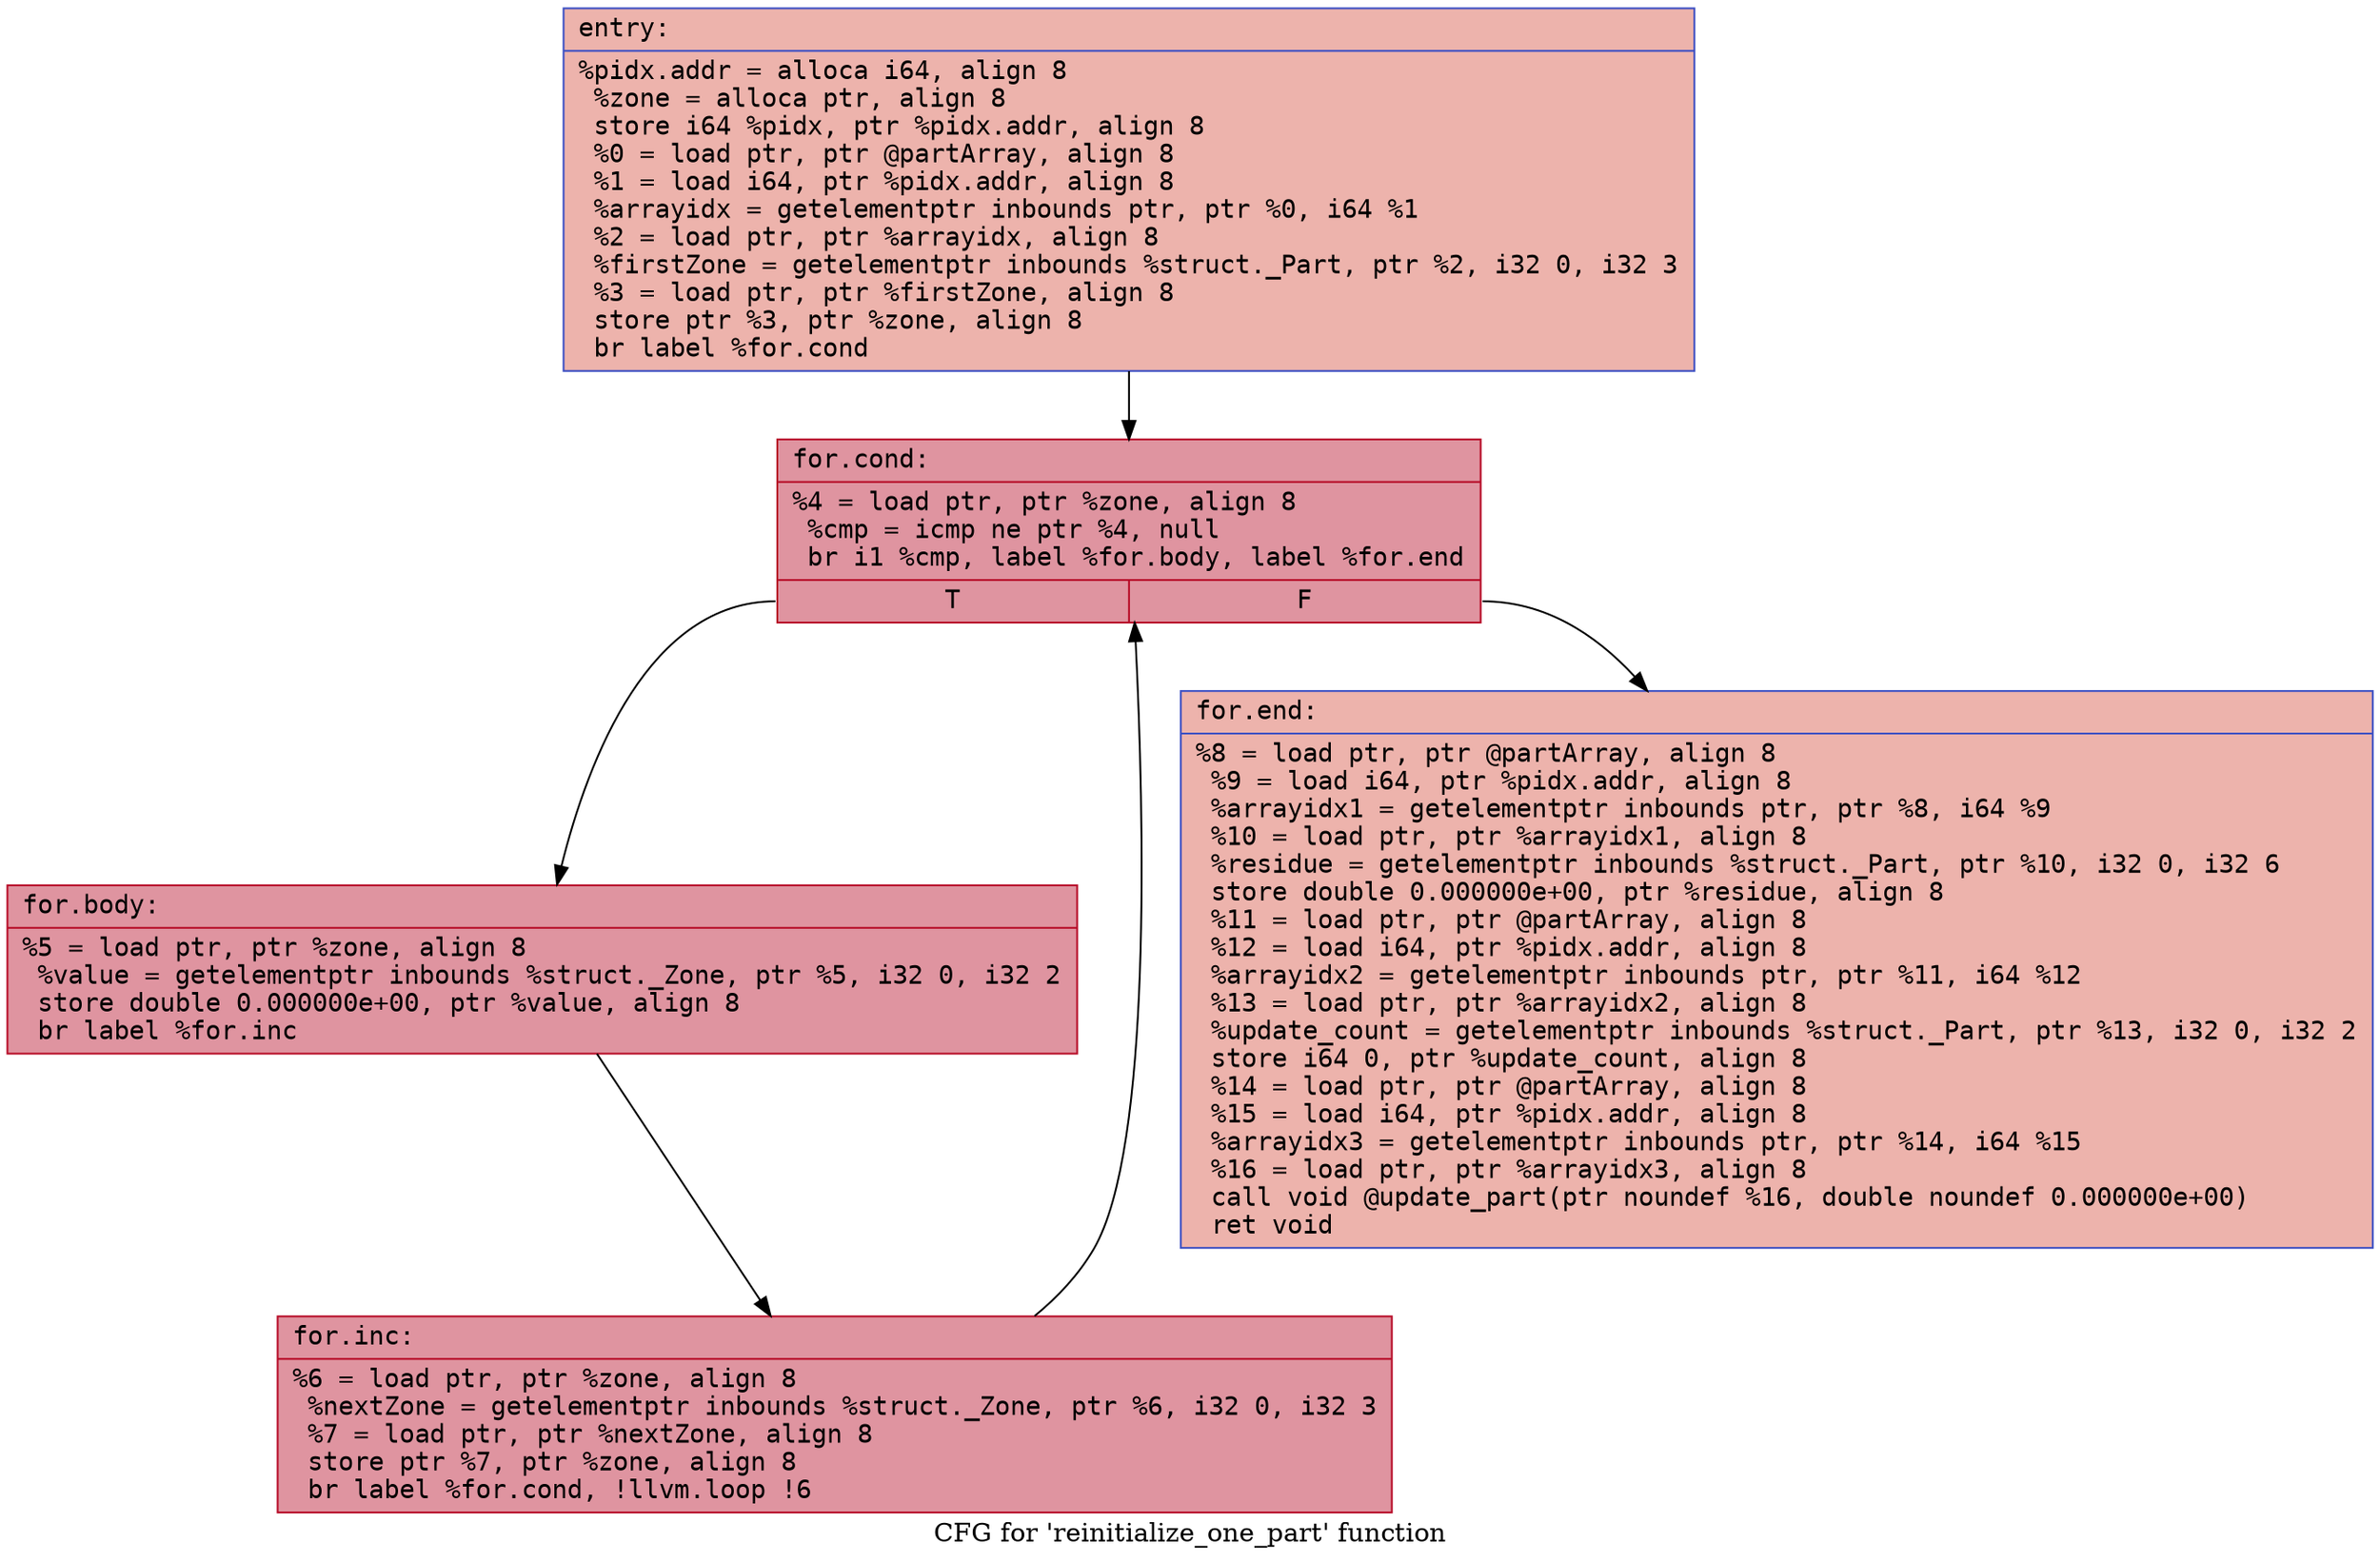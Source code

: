 digraph "CFG for 'reinitialize_one_part' function" {
	label="CFG for 'reinitialize_one_part' function";

	Node0x5567ef560680 [shape=record,color="#3d50c3ff", style=filled, fillcolor="#d6524470" fontname="Courier",label="{entry:\l|  %pidx.addr = alloca i64, align 8\l  %zone = alloca ptr, align 8\l  store i64 %pidx, ptr %pidx.addr, align 8\l  %0 = load ptr, ptr @partArray, align 8\l  %1 = load i64, ptr %pidx.addr, align 8\l  %arrayidx = getelementptr inbounds ptr, ptr %0, i64 %1\l  %2 = load ptr, ptr %arrayidx, align 8\l  %firstZone = getelementptr inbounds %struct._Part, ptr %2, i32 0, i32 3\l  %3 = load ptr, ptr %firstZone, align 8\l  store ptr %3, ptr %zone, align 8\l  br label %for.cond\l}"];
	Node0x5567ef560680 -> Node0x5567ef560cd0[tooltip="entry -> for.cond\nProbability 100.00%" ];
	Node0x5567ef560cd0 [shape=record,color="#b70d28ff", style=filled, fillcolor="#b70d2870" fontname="Courier",label="{for.cond:\l|  %4 = load ptr, ptr %zone, align 8\l  %cmp = icmp ne ptr %4, null\l  br i1 %cmp, label %for.body, label %for.end\l|{<s0>T|<s1>F}}"];
	Node0x5567ef560cd0:s0 -> Node0x5567ef560ef0[tooltip="for.cond -> for.body\nProbability 96.88%" ];
	Node0x5567ef560cd0:s1 -> Node0x5567ef560f70[tooltip="for.cond -> for.end\nProbability 3.12%" ];
	Node0x5567ef560ef0 [shape=record,color="#b70d28ff", style=filled, fillcolor="#b70d2870" fontname="Courier",label="{for.body:\l|  %5 = load ptr, ptr %zone, align 8\l  %value = getelementptr inbounds %struct._Zone, ptr %5, i32 0, i32 2\l  store double 0.000000e+00, ptr %value, align 8\l  br label %for.inc\l}"];
	Node0x5567ef560ef0 -> Node0x5567ef561290[tooltip="for.body -> for.inc\nProbability 100.00%" ];
	Node0x5567ef561290 [shape=record,color="#b70d28ff", style=filled, fillcolor="#b70d2870" fontname="Courier",label="{for.inc:\l|  %6 = load ptr, ptr %zone, align 8\l  %nextZone = getelementptr inbounds %struct._Zone, ptr %6, i32 0, i32 3\l  %7 = load ptr, ptr %nextZone, align 8\l  store ptr %7, ptr %zone, align 8\l  br label %for.cond, !llvm.loop !6\l}"];
	Node0x5567ef561290 -> Node0x5567ef560cd0[tooltip="for.inc -> for.cond\nProbability 100.00%" ];
	Node0x5567ef560f70 [shape=record,color="#3d50c3ff", style=filled, fillcolor="#d6524470" fontname="Courier",label="{for.end:\l|  %8 = load ptr, ptr @partArray, align 8\l  %9 = load i64, ptr %pidx.addr, align 8\l  %arrayidx1 = getelementptr inbounds ptr, ptr %8, i64 %9\l  %10 = load ptr, ptr %arrayidx1, align 8\l  %residue = getelementptr inbounds %struct._Part, ptr %10, i32 0, i32 6\l  store double 0.000000e+00, ptr %residue, align 8\l  %11 = load ptr, ptr @partArray, align 8\l  %12 = load i64, ptr %pidx.addr, align 8\l  %arrayidx2 = getelementptr inbounds ptr, ptr %11, i64 %12\l  %13 = load ptr, ptr %arrayidx2, align 8\l  %update_count = getelementptr inbounds %struct._Part, ptr %13, i32 0, i32 2\l  store i64 0, ptr %update_count, align 8\l  %14 = load ptr, ptr @partArray, align 8\l  %15 = load i64, ptr %pidx.addr, align 8\l  %arrayidx3 = getelementptr inbounds ptr, ptr %14, i64 %15\l  %16 = load ptr, ptr %arrayidx3, align 8\l  call void @update_part(ptr noundef %16, double noundef 0.000000e+00)\l  ret void\l}"];
}
